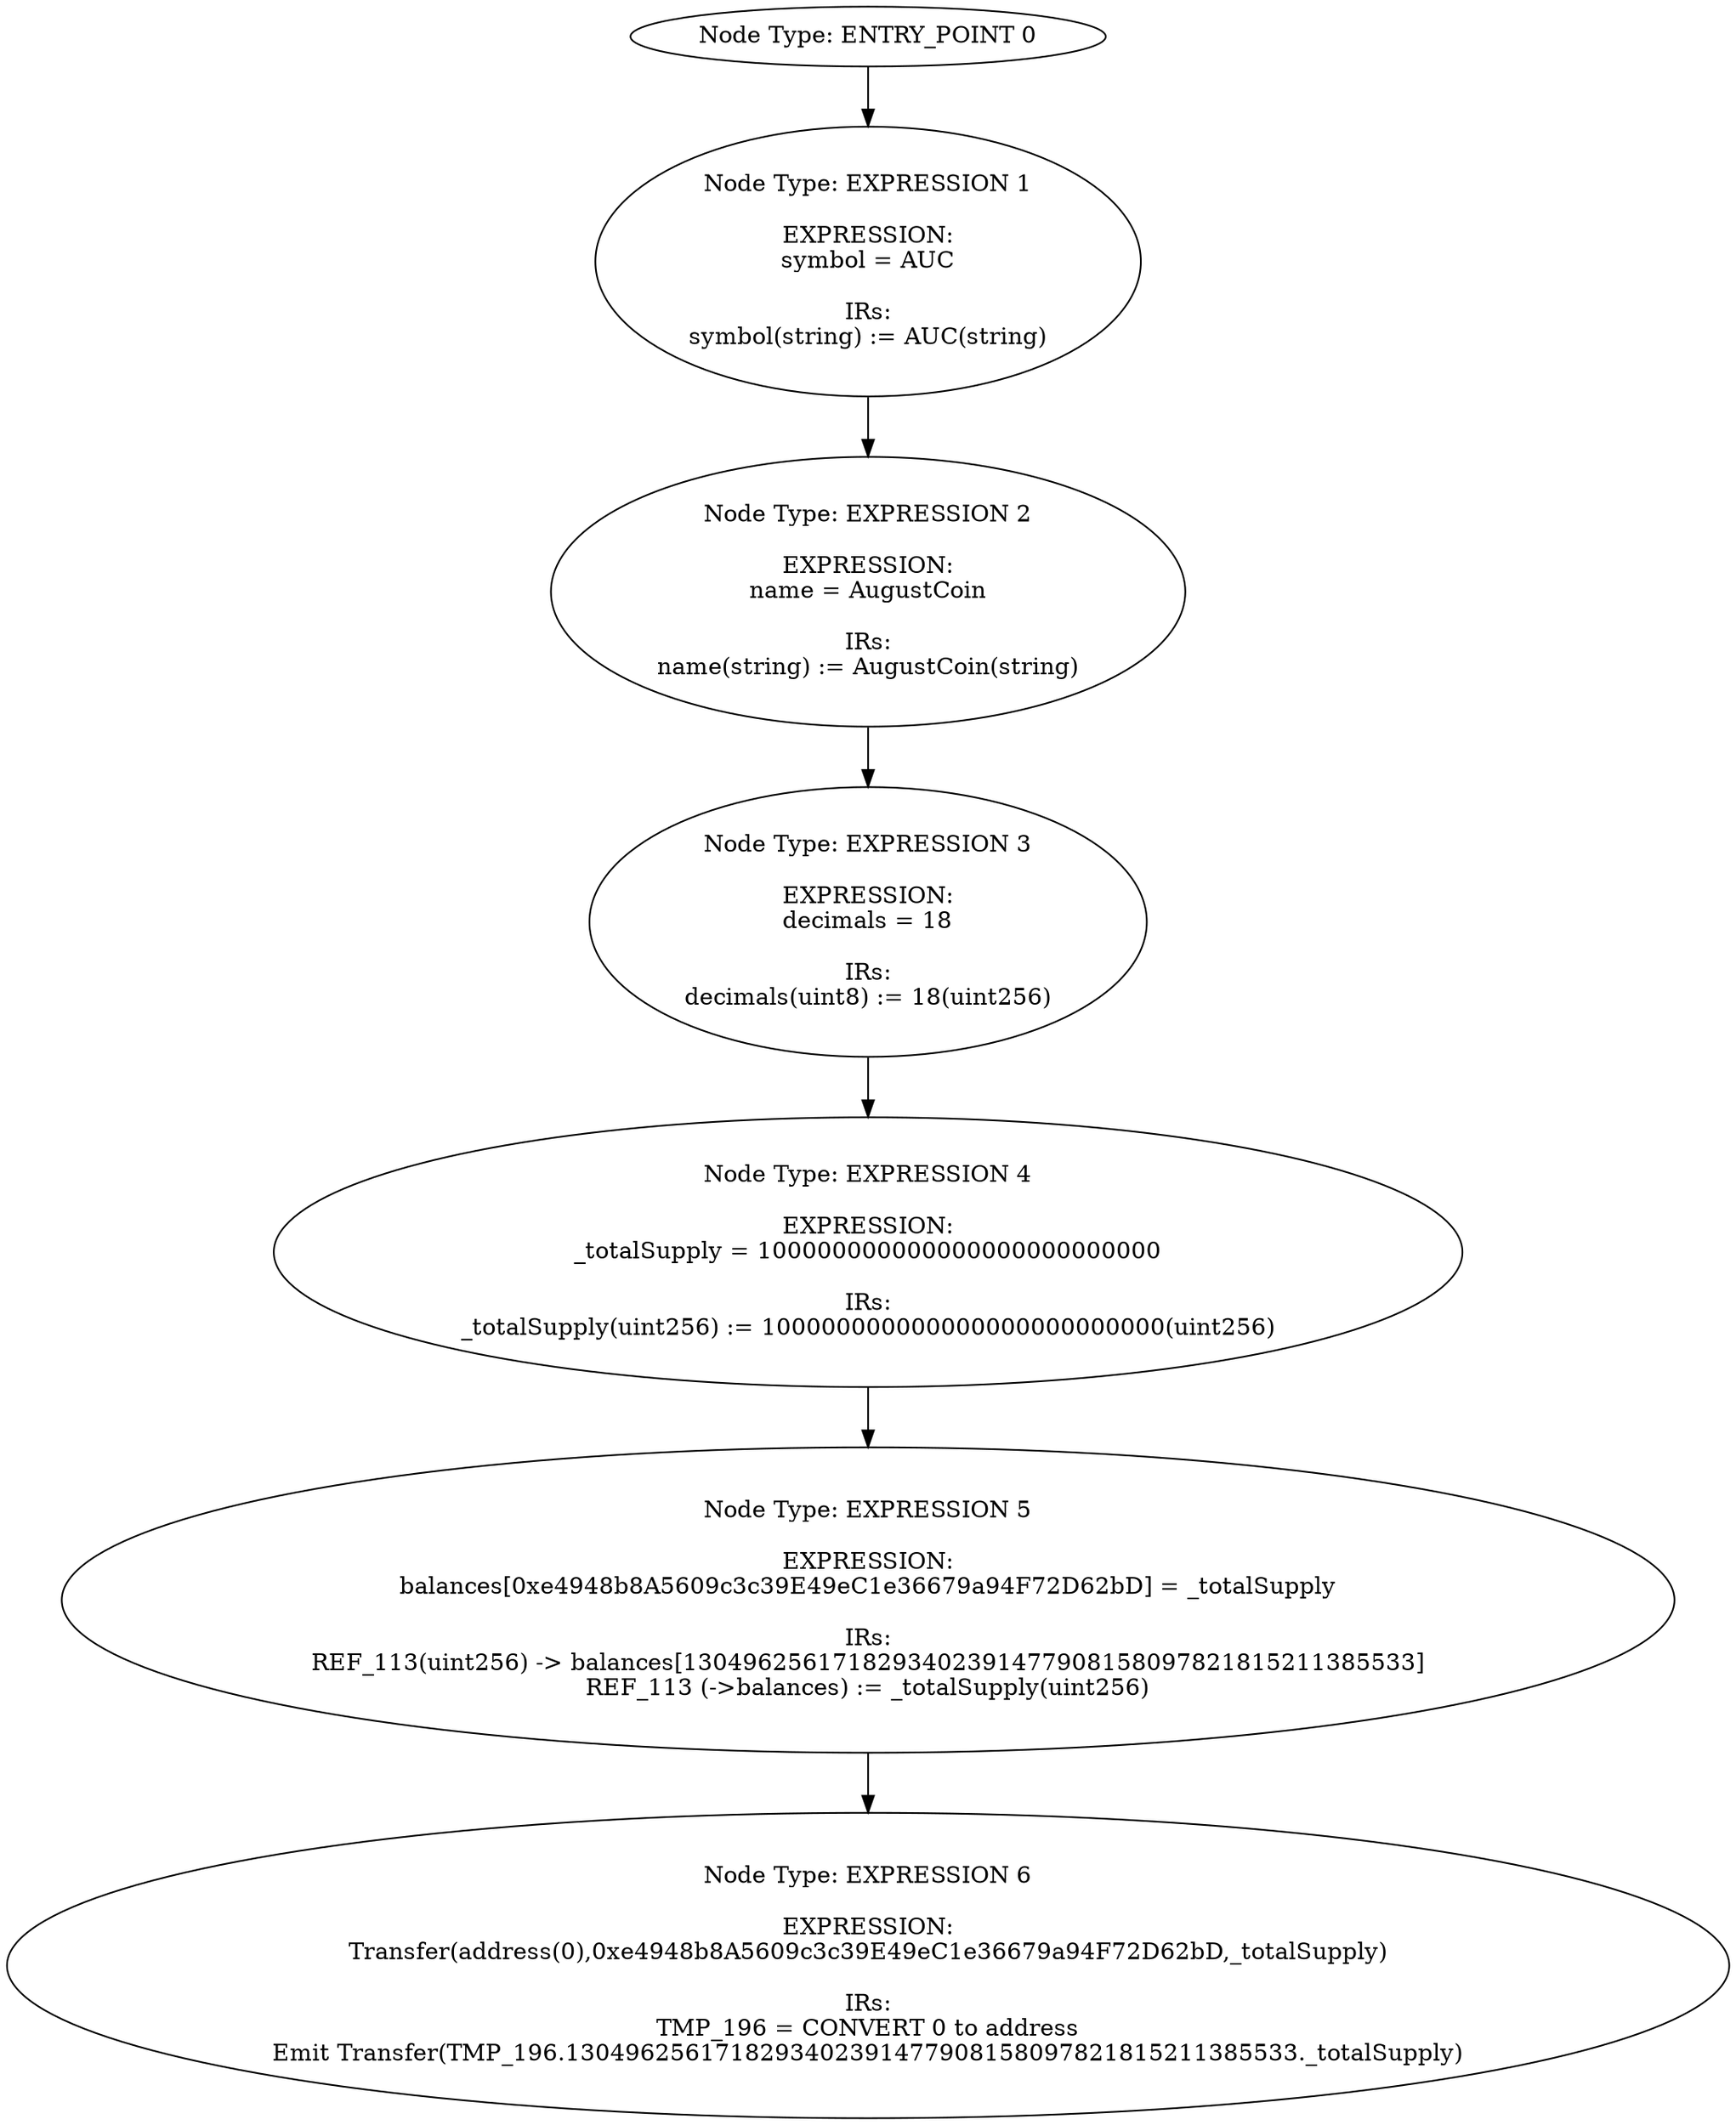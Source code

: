 digraph{
0[label="Node Type: ENTRY_POINT 0
"];
0->1;
1[label="Node Type: EXPRESSION 1

EXPRESSION:
symbol = AUC

IRs:
symbol(string) := AUC(string)"];
1->2;
2[label="Node Type: EXPRESSION 2

EXPRESSION:
name = AugustCoin

IRs:
name(string) := AugustCoin(string)"];
2->3;
3[label="Node Type: EXPRESSION 3

EXPRESSION:
decimals = 18

IRs:
decimals(uint8) := 18(uint256)"];
3->4;
4[label="Node Type: EXPRESSION 4

EXPRESSION:
_totalSupply = 100000000000000000000000000

IRs:
_totalSupply(uint256) := 100000000000000000000000000(uint256)"];
4->5;
5[label="Node Type: EXPRESSION 5

EXPRESSION:
balances[0xe4948b8A5609c3c39E49eC1e36679a94F72D62bD] = _totalSupply

IRs:
REF_113(uint256) -> balances[1304962561718293402391477908158097821815211385533]
REF_113 (->balances) := _totalSupply(uint256)"];
5->6;
6[label="Node Type: EXPRESSION 6

EXPRESSION:
Transfer(address(0),0xe4948b8A5609c3c39E49eC1e36679a94F72D62bD,_totalSupply)

IRs:
TMP_196 = CONVERT 0 to address
Emit Transfer(TMP_196.1304962561718293402391477908158097821815211385533._totalSupply)"];
}
